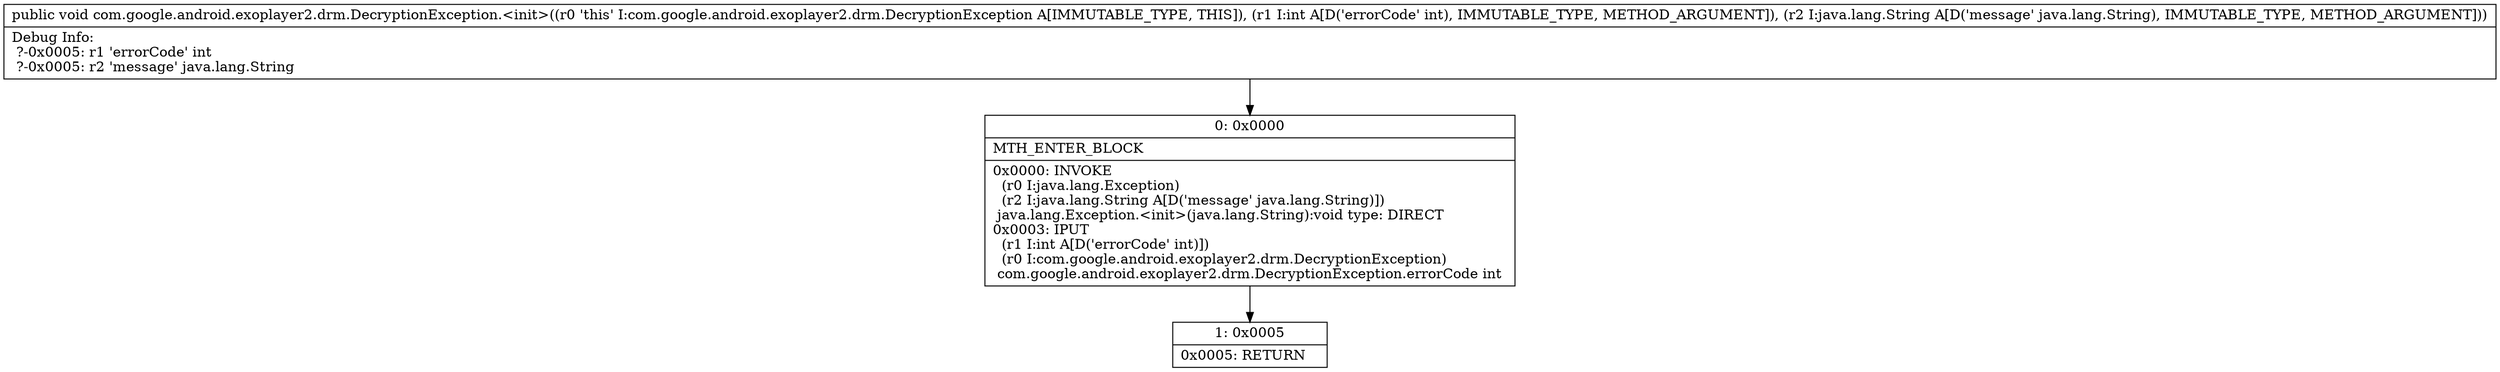 digraph "CFG forcom.google.android.exoplayer2.drm.DecryptionException.\<init\>(ILjava\/lang\/String;)V" {
Node_0 [shape=record,label="{0\:\ 0x0000|MTH_ENTER_BLOCK\l|0x0000: INVOKE  \l  (r0 I:java.lang.Exception)\l  (r2 I:java.lang.String A[D('message' java.lang.String)])\l java.lang.Exception.\<init\>(java.lang.String):void type: DIRECT \l0x0003: IPUT  \l  (r1 I:int A[D('errorCode' int)])\l  (r0 I:com.google.android.exoplayer2.drm.DecryptionException)\l com.google.android.exoplayer2.drm.DecryptionException.errorCode int \l}"];
Node_1 [shape=record,label="{1\:\ 0x0005|0x0005: RETURN   \l}"];
MethodNode[shape=record,label="{public void com.google.android.exoplayer2.drm.DecryptionException.\<init\>((r0 'this' I:com.google.android.exoplayer2.drm.DecryptionException A[IMMUTABLE_TYPE, THIS]), (r1 I:int A[D('errorCode' int), IMMUTABLE_TYPE, METHOD_ARGUMENT]), (r2 I:java.lang.String A[D('message' java.lang.String), IMMUTABLE_TYPE, METHOD_ARGUMENT]))  | Debug Info:\l  ?\-0x0005: r1 'errorCode' int\l  ?\-0x0005: r2 'message' java.lang.String\l}"];
MethodNode -> Node_0;
Node_0 -> Node_1;
}

